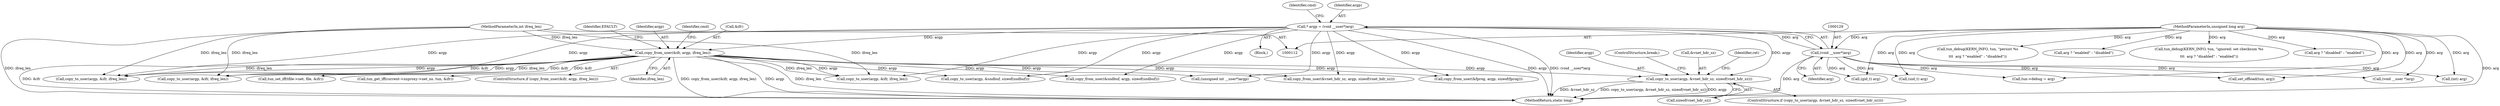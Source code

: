 digraph "0_linux_a117dacde0288f3ec60b6e5bcedae8fa37ee0dfc@API" {
"1000526" [label="(Call,copy_to_user(argp, &vnet_hdr_sz, sizeof(vnet_hdr_sz)))"];
"1000126" [label="(Call,* argp = (void __user*)arg)"];
"1000128" [label="(Call,(void __user*)arg)"];
"1000115" [label="(MethodParameterIn,unsigned long arg)"];
"1000147" [label="(Call,copy_from_user(&ifr, argp, ifreq_len))"];
"1000116" [label="(MethodParameterIn,int ifreq_len)"];
"1000139" [label="(Identifier,cmd)"];
"1000325" [label="(Call,(gid_t) arg)"];
"1000497" [label="(Call,copy_from_user(&sndbuf, argp, sizeof(sndbuf)))"];
"1000388" [label="(Call,set_offload(tun, arg))"];
"1000126" [label="(Call,* argp = (void __user*)arg)"];
"1000413" [label="(Call,(void __user *)arg)"];
"1000526" [label="(Call,copy_to_user(argp, &vnet_hdr_sz, sizeof(vnet_hdr_sz)))"];
"1000128" [label="(Call,(void __user*)arg)"];
"1000362" [label="(Call,(int) arg)"];
"1000151" [label="(Identifier,ifreq_len)"];
"1000130" [label="(Identifier,arg)"];
"1000530" [label="(Call,sizeof(vnet_hdr_sz))"];
"1000205" [label="(Call,tun_set_iff(tfile->net, file, &ifr))"];
"1000117" [label="(Block,)"];
"1000295" [label="(Call,tun_debug(KERN_INFO, tun, \"persist %s\n\",\n\t\t\t  arg ? \"enabled\" : \"disabled\"))"];
"1000248" [label="(Call,tun_get_iff(current->nsproxy->net_ns, tun, &ifr))"];
"1000527" [label="(Identifier,argp)"];
"1000164" [label="(Identifier,cmd)"];
"1000536" [label="(ControlStructure,break;)"];
"1000589" [label="(Call,copy_from_user(&fprog, argp, sizeof(fprog)))"];
"1000216" [label="(Call,copy_to_user(argp, &ifr, ifreq_len))"];
"1000147" [label="(Call,copy_from_user(&ifr, argp, ifreq_len))"];
"1000309" [label="(Call,(uid_t) arg)"];
"1000148" [label="(Call,&ifr)"];
"1000299" [label="(Call,arg ? \"enabled\" : \"disabled\")"];
"1000146" [label="(ControlStructure,if (copy_from_user(&ifr, argp, ifreq_len)))"];
"1000178" [label="(Call,(unsigned int __user*)argp)"];
"1000539" [label="(Call,copy_from_user(&vnet_hdr_sz, argp, sizeof(vnet_hdr_sz)))"];
"1000127" [label="(Identifier,argp)"];
"1000116" [label="(MethodParameterIn,int ifreq_len)"];
"1000528" [label="(Call,&vnet_hdr_sz)"];
"1000115" [label="(MethodParameterIn,unsigned long arg)"];
"1000525" [label="(ControlStructure,if (copy_to_user(argp, &vnet_hdr_sz, sizeof(vnet_hdr_sz))))"];
"1000533" [label="(Identifier,ret)"];
"1000272" [label="(Call,tun_debug(KERN_INFO, tun, \"ignored: set checksum %s\n\",\n\t\t\t  arg ? \"disabled\" : \"enabled\"))"];
"1000154" [label="(Identifier,EFAULT)"];
"1000261" [label="(Call,copy_to_user(argp, &ifr, ifreq_len))"];
"1000276" [label="(Call,arg ? \"disabled\" : \"enabled\")"];
"1000644" [label="(MethodReturn,static long)"];
"1000150" [label="(Identifier,argp)"];
"1000484" [label="(Call,copy_to_user(argp, &sndbuf, sizeof(sndbuf)))"];
"1000442" [label="(Call,copy_to_user(argp, &ifr, ifreq_len))"];
"1000379" [label="(Call,tun->debug = arg)"];
"1000526" -> "1000525"  [label="AST: "];
"1000526" -> "1000530"  [label="CFG: "];
"1000527" -> "1000526"  [label="AST: "];
"1000528" -> "1000526"  [label="AST: "];
"1000530" -> "1000526"  [label="AST: "];
"1000533" -> "1000526"  [label="CFG: "];
"1000536" -> "1000526"  [label="CFG: "];
"1000526" -> "1000644"  [label="DDG: &vnet_hdr_sz"];
"1000526" -> "1000644"  [label="DDG: copy_to_user(argp, &vnet_hdr_sz, sizeof(vnet_hdr_sz))"];
"1000526" -> "1000644"  [label="DDG: argp"];
"1000126" -> "1000526"  [label="DDG: argp"];
"1000147" -> "1000526"  [label="DDG: argp"];
"1000126" -> "1000117"  [label="AST: "];
"1000126" -> "1000128"  [label="CFG: "];
"1000127" -> "1000126"  [label="AST: "];
"1000128" -> "1000126"  [label="AST: "];
"1000139" -> "1000126"  [label="CFG: "];
"1000126" -> "1000644"  [label="DDG: argp"];
"1000126" -> "1000644"  [label="DDG: (void __user*)arg"];
"1000128" -> "1000126"  [label="DDG: arg"];
"1000126" -> "1000147"  [label="DDG: argp"];
"1000126" -> "1000178"  [label="DDG: argp"];
"1000126" -> "1000216"  [label="DDG: argp"];
"1000126" -> "1000261"  [label="DDG: argp"];
"1000126" -> "1000442"  [label="DDG: argp"];
"1000126" -> "1000484"  [label="DDG: argp"];
"1000126" -> "1000497"  [label="DDG: argp"];
"1000126" -> "1000539"  [label="DDG: argp"];
"1000126" -> "1000589"  [label="DDG: argp"];
"1000128" -> "1000130"  [label="CFG: "];
"1000129" -> "1000128"  [label="AST: "];
"1000130" -> "1000128"  [label="AST: "];
"1000128" -> "1000644"  [label="DDG: arg"];
"1000115" -> "1000128"  [label="DDG: arg"];
"1000128" -> "1000309"  [label="DDG: arg"];
"1000128" -> "1000325"  [label="DDG: arg"];
"1000128" -> "1000362"  [label="DDG: arg"];
"1000128" -> "1000379"  [label="DDG: arg"];
"1000128" -> "1000388"  [label="DDG: arg"];
"1000128" -> "1000413"  [label="DDG: arg"];
"1000115" -> "1000112"  [label="AST: "];
"1000115" -> "1000644"  [label="DDG: arg"];
"1000115" -> "1000272"  [label="DDG: arg"];
"1000115" -> "1000276"  [label="DDG: arg"];
"1000115" -> "1000295"  [label="DDG: arg"];
"1000115" -> "1000299"  [label="DDG: arg"];
"1000115" -> "1000309"  [label="DDG: arg"];
"1000115" -> "1000325"  [label="DDG: arg"];
"1000115" -> "1000362"  [label="DDG: arg"];
"1000115" -> "1000379"  [label="DDG: arg"];
"1000115" -> "1000388"  [label="DDG: arg"];
"1000115" -> "1000413"  [label="DDG: arg"];
"1000147" -> "1000146"  [label="AST: "];
"1000147" -> "1000151"  [label="CFG: "];
"1000148" -> "1000147"  [label="AST: "];
"1000150" -> "1000147"  [label="AST: "];
"1000151" -> "1000147"  [label="AST: "];
"1000154" -> "1000147"  [label="CFG: "];
"1000164" -> "1000147"  [label="CFG: "];
"1000147" -> "1000644"  [label="DDG: ifreq_len"];
"1000147" -> "1000644"  [label="DDG: &ifr"];
"1000147" -> "1000644"  [label="DDG: argp"];
"1000147" -> "1000644"  [label="DDG: copy_from_user(&ifr, argp, ifreq_len)"];
"1000116" -> "1000147"  [label="DDG: ifreq_len"];
"1000147" -> "1000178"  [label="DDG: argp"];
"1000147" -> "1000205"  [label="DDG: &ifr"];
"1000147" -> "1000216"  [label="DDG: argp"];
"1000147" -> "1000216"  [label="DDG: ifreq_len"];
"1000147" -> "1000248"  [label="DDG: &ifr"];
"1000147" -> "1000261"  [label="DDG: argp"];
"1000147" -> "1000261"  [label="DDG: ifreq_len"];
"1000147" -> "1000442"  [label="DDG: argp"];
"1000147" -> "1000442"  [label="DDG: &ifr"];
"1000147" -> "1000442"  [label="DDG: ifreq_len"];
"1000147" -> "1000484"  [label="DDG: argp"];
"1000147" -> "1000497"  [label="DDG: argp"];
"1000147" -> "1000539"  [label="DDG: argp"];
"1000147" -> "1000589"  [label="DDG: argp"];
"1000116" -> "1000112"  [label="AST: "];
"1000116" -> "1000644"  [label="DDG: ifreq_len"];
"1000116" -> "1000216"  [label="DDG: ifreq_len"];
"1000116" -> "1000261"  [label="DDG: ifreq_len"];
"1000116" -> "1000442"  [label="DDG: ifreq_len"];
}
